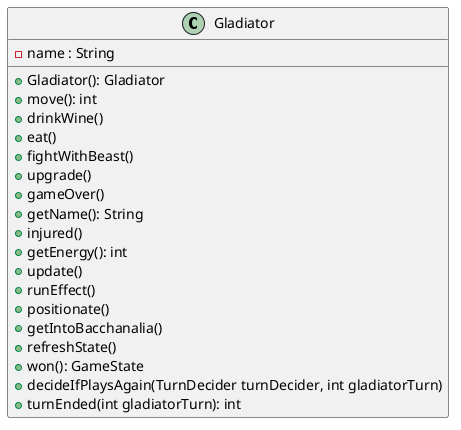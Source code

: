 @startuml
class Gladiator {
    -name : String
    +Gladiator(): Gladiator
    +move(): int
    +drinkWine()
    +eat()
    +fightWithBeast()
    +upgrade()
    +gameOver()
    +getName(): String
    +injured()
    +getEnergy(): int
    +update()
    +runEffect()
    +positionate()
    +getIntoBacchanalia()
    +refreshState()
    +won(): GameState
    +decideIfPlaysAgain(TurnDecider turnDecider, int gladiatorTurn)
    +turnEnded(int gladiatorTurn): int

}
@enduml